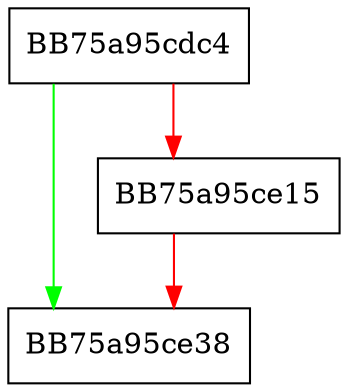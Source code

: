 digraph set_process_config {
  node [shape="box"];
  graph [splines=ortho];
  BB75a95cdc4 -> BB75a95ce38 [color="green"];
  BB75a95cdc4 -> BB75a95ce15 [color="red"];
  BB75a95ce15 -> BB75a95ce38 [color="red"];
}